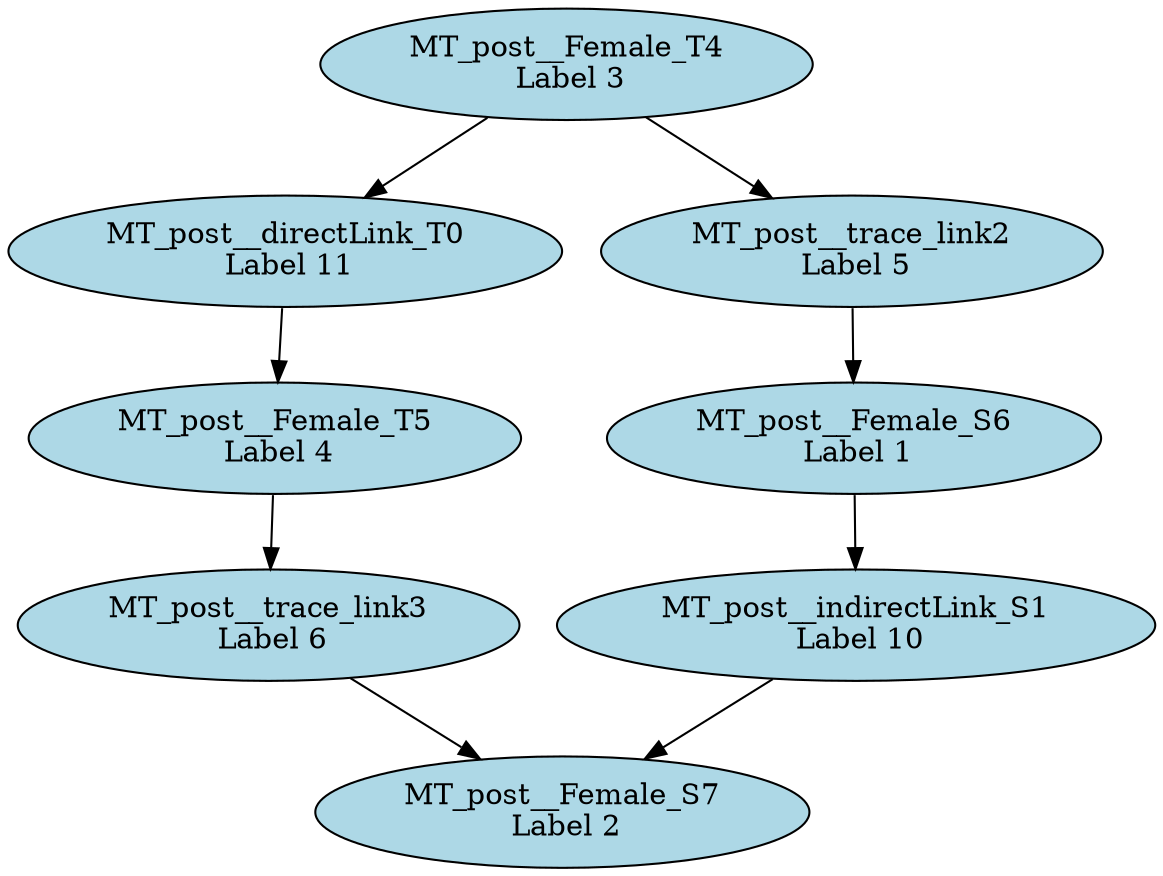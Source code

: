 digraph ruleCombinator_rewrite_HFF2FF_combine_0RHS {
"MT_post__directLink_T0\n Label 11" [style=filled, fillcolor=lightblue];
"MT_post__indirectLink_S1\n Label 10" [style=filled, fillcolor=lightblue];
"MT_post__trace_link2\n Label 5" [style=filled, fillcolor=lightblue];
"MT_post__trace_link3\n Label 6" [style=filled, fillcolor=lightblue];
"MT_post__Female_T4\n Label 3" [style=filled, fillcolor=lightblue];
"MT_post__Female_T5\n Label 4" [style=filled, fillcolor=lightblue];
"MT_post__Female_S6\n Label 1" [style=filled, fillcolor=lightblue];
"MT_post__Female_S7\n Label 2" [style=filled, fillcolor=lightblue];
"MT_post__Female_T4\n Label 3" -> "MT_post__directLink_T0\n Label 11";
"MT_post__directLink_T0\n Label 11" -> "MT_post__Female_T5\n Label 4";
"MT_post__Female_T4\n Label 3" -> "MT_post__trace_link2\n Label 5";
"MT_post__trace_link2\n Label 5" -> "MT_post__Female_S6\n Label 1";
"MT_post__Female_T5\n Label 4" -> "MT_post__trace_link3\n Label 6";
"MT_post__trace_link3\n Label 6" -> "MT_post__Female_S7\n Label 2";
"MT_post__Female_S6\n Label 1" -> "MT_post__indirectLink_S1\n Label 10";
"MT_post__indirectLink_S1\n Label 10" -> "MT_post__Female_S7\n Label 2";
}
